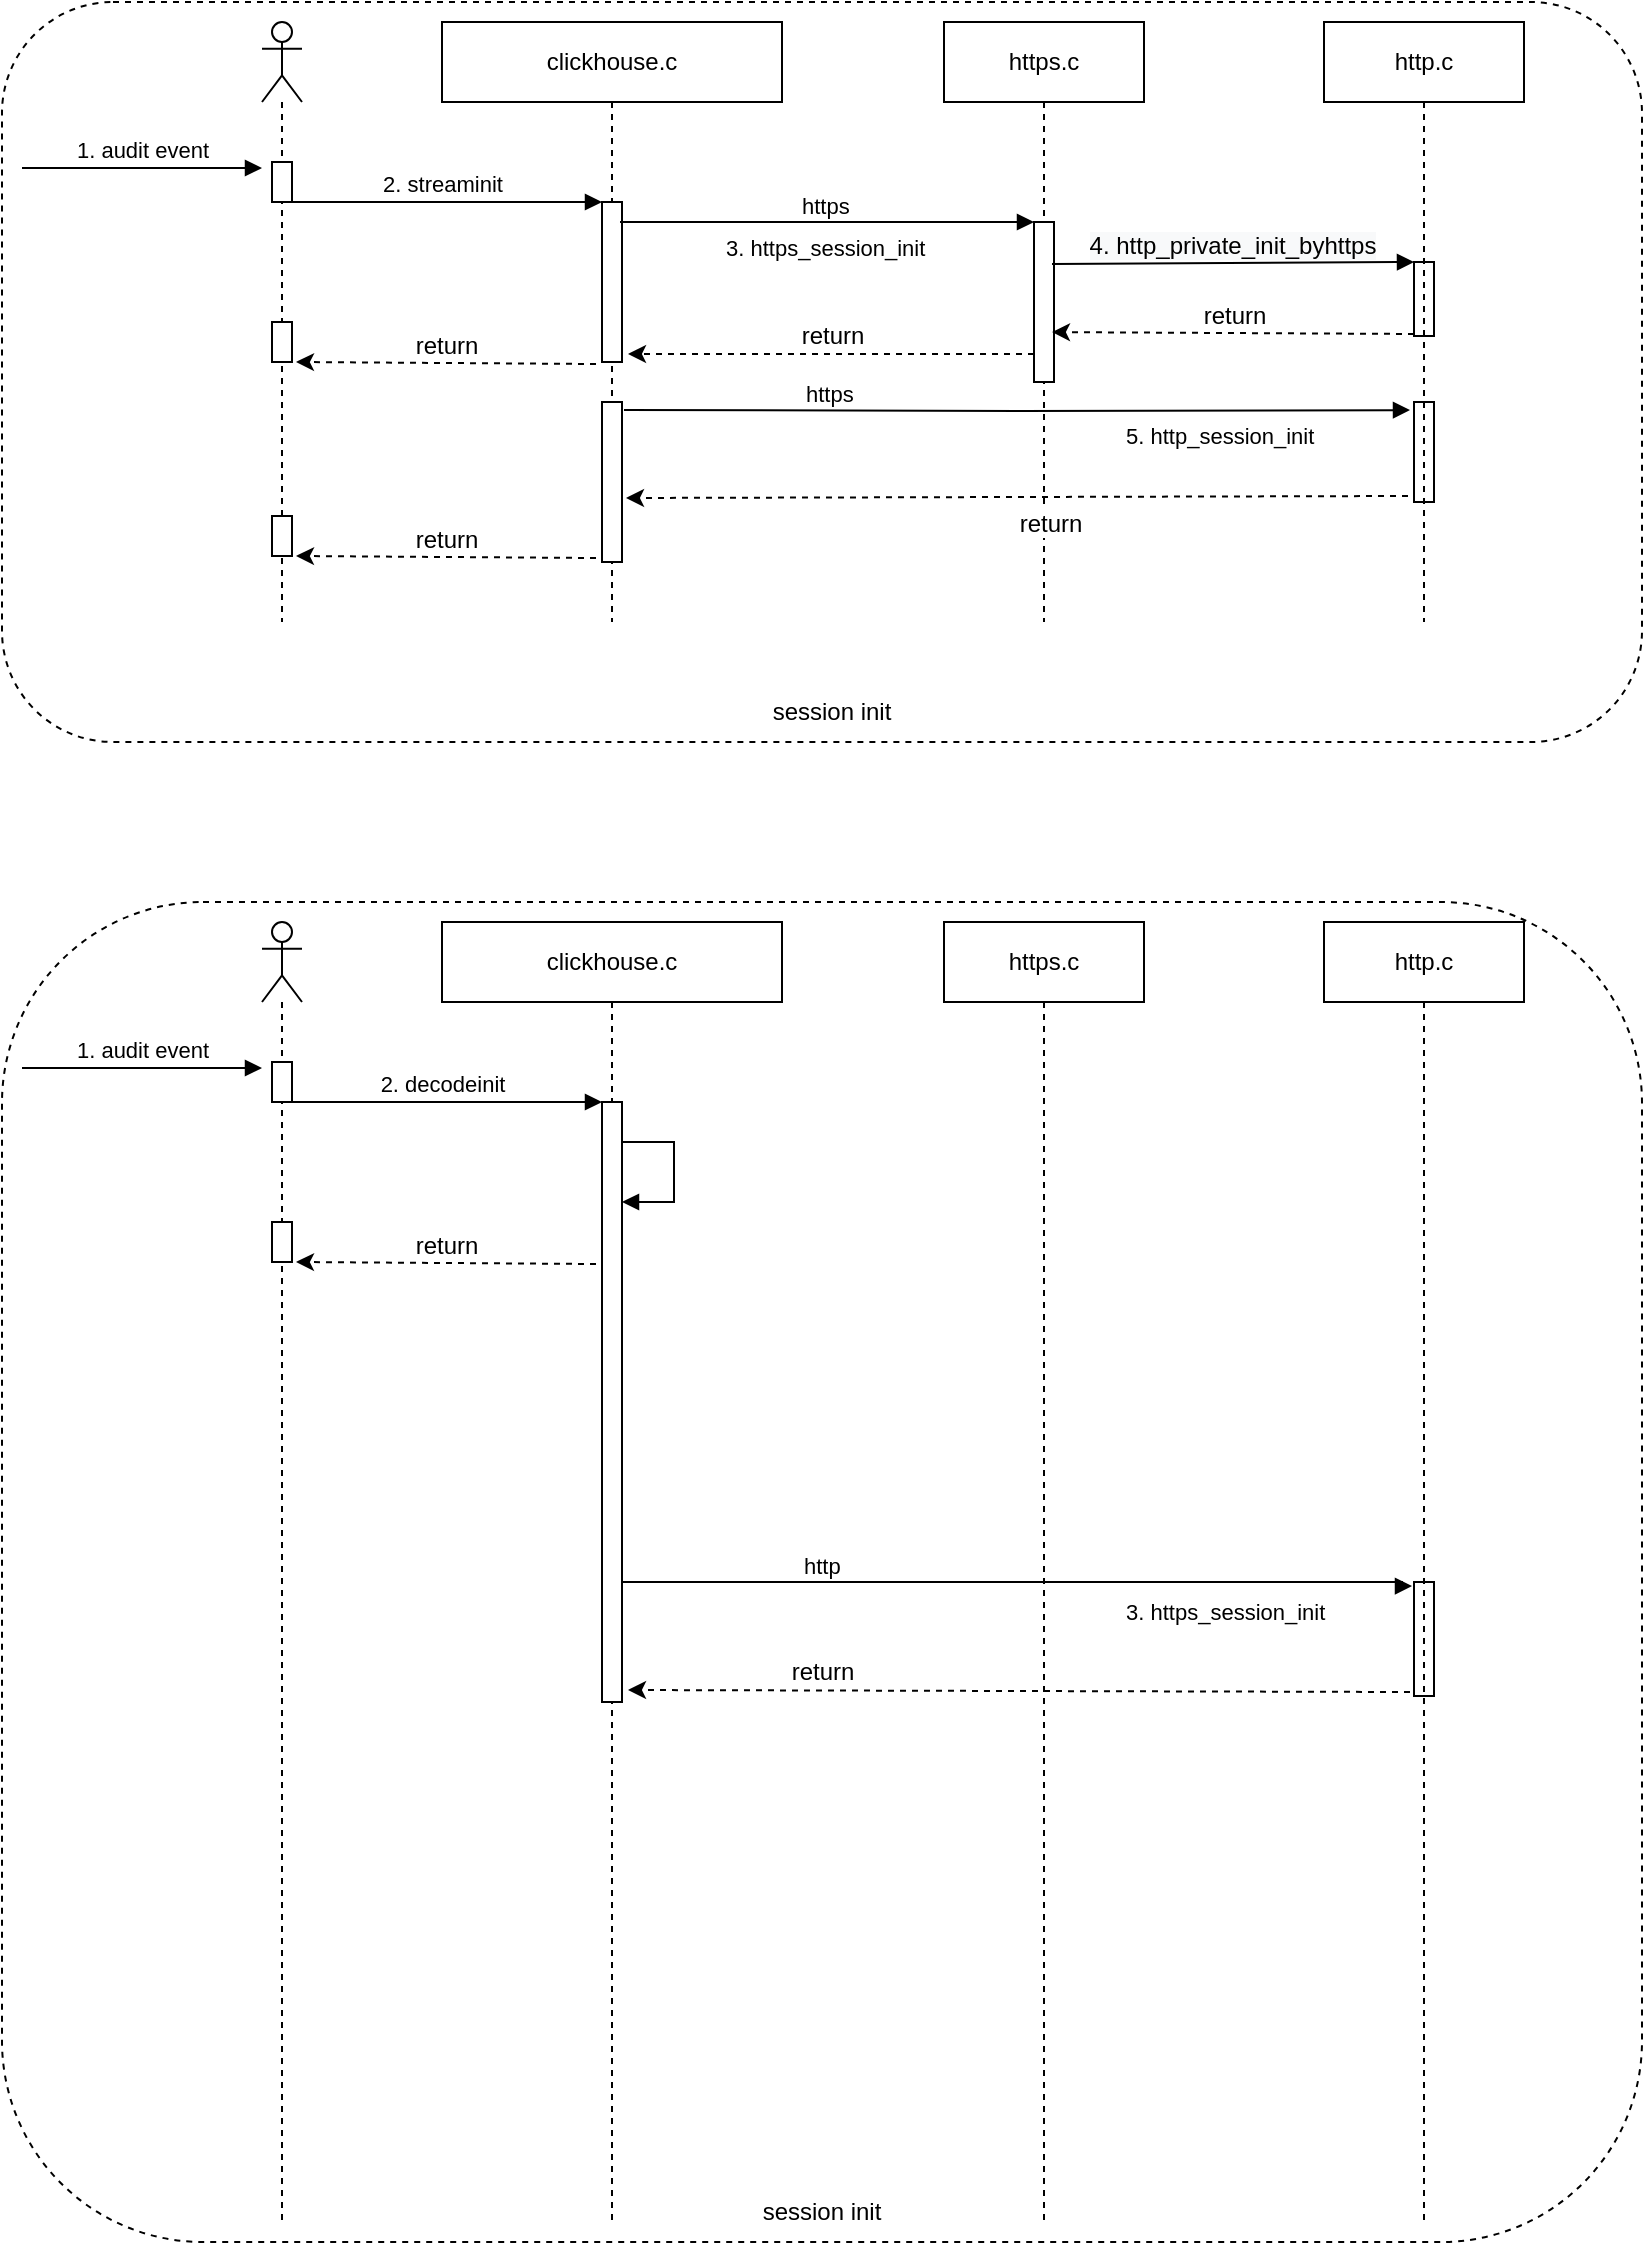 <mxfile version="17.1.3" type="github">
  <diagram id="9ZpSaxzcpz4ULXaL1X-T" name="第 1 页">
    <mxGraphModel dx="946" dy="614" grid="1" gridSize="10" guides="1" tooltips="1" connect="1" arrows="1" fold="1" page="1" pageScale="1" pageWidth="827" pageHeight="1169" background="none" math="0" shadow="0">
      <root>
        <mxCell id="0" />
        <mxCell id="1" parent="0" />
        <mxCell id="WtGAIHKAsRFHcsW806fG-47" value="" style="rounded=1;whiteSpace=wrap;html=1;fontFamily=Helvetica;fontSize=12;fillColor=none;dashed=1;" vertex="1" parent="1">
          <mxGeometry x="80" y="40" width="820" height="370" as="geometry" />
        </mxCell>
        <mxCell id="WtGAIHKAsRFHcsW806fG-3" value="" style="shape=umlLifeline;participant=umlActor;perimeter=lifelinePerimeter;whiteSpace=wrap;html=1;container=1;collapsible=0;recursiveResize=0;verticalAlign=top;spacingTop=36;outlineConnect=0;" vertex="1" parent="1">
          <mxGeometry x="210" y="50" width="20" height="300" as="geometry" />
        </mxCell>
        <mxCell id="WtGAIHKAsRFHcsW806fG-6" value="" style="html=1;points=[];perimeter=orthogonalPerimeter;" vertex="1" parent="WtGAIHKAsRFHcsW806fG-3">
          <mxGeometry x="5" y="70" width="10" height="20" as="geometry" />
        </mxCell>
        <mxCell id="WtGAIHKAsRFHcsW806fG-38" value="" style="html=1;points=[];perimeter=orthogonalPerimeter;" vertex="1" parent="WtGAIHKAsRFHcsW806fG-3">
          <mxGeometry x="5" y="150" width="10" height="20" as="geometry" />
        </mxCell>
        <mxCell id="WtGAIHKAsRFHcsW806fG-1" value="clickhouse.c" style="shape=umlLifeline;perimeter=lifelinePerimeter;whiteSpace=wrap;html=1;container=1;collapsible=0;recursiveResize=0;outlineConnect=0;" vertex="1" parent="1">
          <mxGeometry x="300" y="50" width="170" height="300" as="geometry" />
        </mxCell>
        <mxCell id="WtGAIHKAsRFHcsW806fG-10" value="" style="html=1;points=[];perimeter=orthogonalPerimeter;" vertex="1" parent="WtGAIHKAsRFHcsW806fG-1">
          <mxGeometry x="80" y="90" width="10" height="80" as="geometry" />
        </mxCell>
        <mxCell id="WtGAIHKAsRFHcsW806fG-39" value="return" style="html=1;verticalAlign=bottom;endArrow=classic;dashed=1;endSize=6;exitX=0;exitY=0.95;rounded=0;fontFamily=Helvetica;fontSize=12;fontColor=default;strokeWidth=1;endFill=1;" edge="1" parent="WtGAIHKAsRFHcsW806fG-1">
          <mxGeometry relative="1" as="geometry">
            <mxPoint x="-73" y="170" as="targetPoint" />
            <mxPoint x="77" y="171" as="sourcePoint" />
          </mxGeometry>
        </mxCell>
        <mxCell id="WtGAIHKAsRFHcsW806fG-40" value="" style="html=1;points=[];perimeter=orthogonalPerimeter;" vertex="1" parent="WtGAIHKAsRFHcsW806fG-1">
          <mxGeometry x="80" y="190" width="10" height="80" as="geometry" />
        </mxCell>
        <mxCell id="WtGAIHKAsRFHcsW806fG-45" value="" style="html=1;points=[];perimeter=orthogonalPerimeter;" vertex="1" parent="WtGAIHKAsRFHcsW806fG-1">
          <mxGeometry x="-85" y="247" width="10" height="20" as="geometry" />
        </mxCell>
        <mxCell id="WtGAIHKAsRFHcsW806fG-46" value="return" style="html=1;verticalAlign=bottom;endArrow=classic;dashed=1;endSize=6;exitX=0;exitY=0.95;rounded=0;fontFamily=Helvetica;fontSize=12;fontColor=default;strokeWidth=1;endFill=1;" edge="1" parent="WtGAIHKAsRFHcsW806fG-1">
          <mxGeometry relative="1" as="geometry">
            <mxPoint x="-73" y="267" as="targetPoint" />
            <mxPoint x="77" y="268" as="sourcePoint" />
          </mxGeometry>
        </mxCell>
        <mxCell id="WtGAIHKAsRFHcsW806fG-4" value="https.c" style="shape=umlLifeline;perimeter=lifelinePerimeter;whiteSpace=wrap;html=1;container=1;collapsible=0;recursiveResize=0;outlineConnect=0;" vertex="1" parent="1">
          <mxGeometry x="551" y="50" width="100" height="300" as="geometry" />
        </mxCell>
        <mxCell id="WtGAIHKAsRFHcsW806fG-16" value="" style="html=1;points=[];perimeter=orthogonalPerimeter;" vertex="1" parent="WtGAIHKAsRFHcsW806fG-4">
          <mxGeometry x="45" y="100" width="10" height="80" as="geometry" />
        </mxCell>
        <mxCell id="WtGAIHKAsRFHcsW806fG-27" value="&lt;span style=&quot;text-align: center&quot;&gt;3. https_session_init&lt;/span&gt;" style="endArrow=block;endFill=1;html=1;edgeStyle=orthogonalEdgeStyle;align=left;verticalAlign=top;rounded=0;exitX=0.9;exitY=0.125;exitDx=0;exitDy=0;exitPerimeter=0;" edge="1" parent="WtGAIHKAsRFHcsW806fG-4" source="WtGAIHKAsRFHcsW806fG-10">
          <mxGeometry x="-0.507" relative="1" as="geometry">
            <mxPoint x="-100" y="100" as="sourcePoint" />
            <mxPoint x="45" y="100" as="targetPoint" />
            <mxPoint as="offset" />
          </mxGeometry>
        </mxCell>
        <mxCell id="WtGAIHKAsRFHcsW806fG-28" value="https" style="edgeLabel;resizable=0;html=1;align=left;verticalAlign=bottom;" connectable="0" vertex="1" parent="WtGAIHKAsRFHcsW806fG-27">
          <mxGeometry x="-1" relative="1" as="geometry">
            <mxPoint x="89" as="offset" />
          </mxGeometry>
        </mxCell>
        <mxCell id="WtGAIHKAsRFHcsW806fG-36" value="return" style="html=1;verticalAlign=bottom;endArrow=classic;dashed=1;endSize=6;exitX=0;exitY=0.95;rounded=0;fontFamily=Helvetica;fontSize=12;fontColor=default;strokeWidth=1;entryX=1.3;entryY=0.95;entryDx=0;entryDy=0;entryPerimeter=0;endFill=1;" edge="1" parent="WtGAIHKAsRFHcsW806fG-4" target="WtGAIHKAsRFHcsW806fG-10">
          <mxGeometry relative="1" as="geometry">
            <mxPoint x="-100" y="165" as="targetPoint" />
            <mxPoint x="45" y="166" as="sourcePoint" />
          </mxGeometry>
        </mxCell>
        <mxCell id="WtGAIHKAsRFHcsW806fG-5" value="http.c" style="shape=umlLifeline;perimeter=lifelinePerimeter;whiteSpace=wrap;html=1;container=1;collapsible=0;recursiveResize=0;outlineConnect=0;" vertex="1" parent="1">
          <mxGeometry x="741" y="50" width="100" height="300" as="geometry" />
        </mxCell>
        <mxCell id="WtGAIHKAsRFHcsW806fG-32" value="" style="html=1;points=[];perimeter=orthogonalPerimeter;fontFamily=Helvetica;fontSize=12;fontColor=default;fillColor=none;gradientColor=none;" vertex="1" parent="WtGAIHKAsRFHcsW806fG-5">
          <mxGeometry x="45" y="120" width="10" height="37" as="geometry" />
        </mxCell>
        <mxCell id="WtGAIHKAsRFHcsW806fG-43" value="" style="html=1;points=[];perimeter=orthogonalPerimeter;fontFamily=Helvetica;fontSize=12;fontColor=default;fillColor=none;gradientColor=none;" vertex="1" parent="WtGAIHKAsRFHcsW806fG-5">
          <mxGeometry x="45" y="190" width="10" height="50" as="geometry" />
        </mxCell>
        <mxCell id="WtGAIHKAsRFHcsW806fG-8" value="1. audit event" style="html=1;verticalAlign=bottom;endArrow=block;rounded=0;" edge="1" parent="1">
          <mxGeometry width="80" relative="1" as="geometry">
            <mxPoint x="90" y="123" as="sourcePoint" />
            <mxPoint x="210" y="123" as="targetPoint" />
          </mxGeometry>
        </mxCell>
        <mxCell id="WtGAIHKAsRFHcsW806fG-11" value="2. streaminit" style="html=1;verticalAlign=bottom;endArrow=block;entryX=0;entryY=0;rounded=0;" edge="1" target="WtGAIHKAsRFHcsW806fG-10" parent="1">
          <mxGeometry relative="1" as="geometry">
            <mxPoint x="220" y="140" as="sourcePoint" />
          </mxGeometry>
        </mxCell>
        <mxCell id="WtGAIHKAsRFHcsW806fG-33" value="&lt;span style=&quot;text-align: left ; background-color: rgb(248 , 249 , 250)&quot;&gt;4. http_private_init_byhttps&lt;/span&gt;" style="html=1;verticalAlign=bottom;endArrow=block;entryX=0;entryY=0;rounded=0;fontFamily=Helvetica;fontSize=12;fontColor=default;endSize=6;strokeWidth=1;exitX=0.9;exitY=0.263;exitDx=0;exitDy=0;exitPerimeter=0;" edge="1" target="WtGAIHKAsRFHcsW806fG-32" parent="1" source="WtGAIHKAsRFHcsW806fG-16">
          <mxGeometry relative="1" as="geometry">
            <mxPoint x="611" y="170" as="sourcePoint" />
          </mxGeometry>
        </mxCell>
        <mxCell id="WtGAIHKAsRFHcsW806fG-34" value="return" style="html=1;verticalAlign=bottom;endArrow=classic;dashed=1;endSize=6;exitX=0;exitY=0.95;rounded=0;fontFamily=Helvetica;fontSize=12;fontColor=default;strokeWidth=1;entryX=0.9;entryY=0.688;entryDx=0;entryDy=0;entryPerimeter=0;endFill=1;" edge="1" parent="1" target="WtGAIHKAsRFHcsW806fG-16">
          <mxGeometry relative="1" as="geometry">
            <mxPoint x="611" y="206" as="targetPoint" />
            <mxPoint x="786" y="206" as="sourcePoint" />
          </mxGeometry>
        </mxCell>
        <mxCell id="WtGAIHKAsRFHcsW806fG-41" value="&lt;span style=&quot;text-align: center&quot;&gt;5. http_session_init&lt;/span&gt;" style="endArrow=block;endFill=1;html=1;edgeStyle=orthogonalEdgeStyle;align=left;verticalAlign=top;rounded=0;entryX=-0.2;entryY=0.081;entryDx=0;entryDy=0;entryPerimeter=0;" edge="1" parent="1" target="WtGAIHKAsRFHcsW806fG-43">
          <mxGeometry x="0.267" relative="1" as="geometry">
            <mxPoint x="391" y="244" as="sourcePoint" />
            <mxPoint x="598" y="243" as="targetPoint" />
            <mxPoint as="offset" />
          </mxGeometry>
        </mxCell>
        <mxCell id="WtGAIHKAsRFHcsW806fG-42" value="https" style="edgeLabel;resizable=0;html=1;align=left;verticalAlign=bottom;" connectable="0" vertex="1" parent="WtGAIHKAsRFHcsW806fG-41">
          <mxGeometry x="-1" relative="1" as="geometry">
            <mxPoint x="89" as="offset" />
          </mxGeometry>
        </mxCell>
        <mxCell id="WtGAIHKAsRFHcsW806fG-44" value="return" style="html=1;verticalAlign=bottom;endArrow=classic;dashed=1;endSize=6;exitX=0;exitY=0.95;rounded=0;fontFamily=Helvetica;fontSize=12;fontColor=default;strokeWidth=1;entryX=1.2;entryY=0.6;entryDx=0;entryDy=0;entryPerimeter=0;endFill=1;" edge="1" parent="1" target="WtGAIHKAsRFHcsW806fG-40">
          <mxGeometry x="-0.084" y="23" relative="1" as="geometry">
            <mxPoint x="602" y="286.04" as="targetPoint" />
            <mxPoint x="783" y="287" as="sourcePoint" />
            <mxPoint as="offset" />
          </mxGeometry>
        </mxCell>
        <mxCell id="WtGAIHKAsRFHcsW806fG-48" value="session init" style="text;html=1;strokeColor=none;fillColor=none;align=center;verticalAlign=middle;whiteSpace=wrap;rounded=0;fontFamily=Helvetica;fontSize=12;fontColor=default;" vertex="1" parent="1">
          <mxGeometry x="460" y="380" width="70" height="30" as="geometry" />
        </mxCell>
        <mxCell id="WtGAIHKAsRFHcsW806fG-49" value="" style="rounded=1;whiteSpace=wrap;html=1;fontFamily=Helvetica;fontSize=12;fillColor=none;dashed=1;" vertex="1" parent="1">
          <mxGeometry x="80" y="490" width="820" height="670" as="geometry" />
        </mxCell>
        <mxCell id="WtGAIHKAsRFHcsW806fG-50" value="" style="shape=umlLifeline;participant=umlActor;perimeter=lifelinePerimeter;whiteSpace=wrap;html=1;container=1;collapsible=0;recursiveResize=0;verticalAlign=top;spacingTop=36;outlineConnect=0;" vertex="1" parent="1">
          <mxGeometry x="210" y="500" width="20" height="650" as="geometry" />
        </mxCell>
        <mxCell id="WtGAIHKAsRFHcsW806fG-51" value="" style="html=1;points=[];perimeter=orthogonalPerimeter;" vertex="1" parent="WtGAIHKAsRFHcsW806fG-50">
          <mxGeometry x="5" y="70" width="10" height="20" as="geometry" />
        </mxCell>
        <mxCell id="WtGAIHKAsRFHcsW806fG-52" value="" style="html=1;points=[];perimeter=orthogonalPerimeter;" vertex="1" parent="WtGAIHKAsRFHcsW806fG-50">
          <mxGeometry x="5" y="150" width="10" height="20" as="geometry" />
        </mxCell>
        <mxCell id="WtGAIHKAsRFHcsW806fG-53" value="clickhouse.c" style="shape=umlLifeline;perimeter=lifelinePerimeter;whiteSpace=wrap;html=1;container=1;collapsible=0;recursiveResize=0;outlineConnect=0;" vertex="1" parent="1">
          <mxGeometry x="300" y="500" width="170" height="650" as="geometry" />
        </mxCell>
        <mxCell id="WtGAIHKAsRFHcsW806fG-54" value="" style="html=1;points=[];perimeter=orthogonalPerimeter;" vertex="1" parent="WtGAIHKAsRFHcsW806fG-53">
          <mxGeometry x="80" y="90" width="10" height="300" as="geometry" />
        </mxCell>
        <mxCell id="WtGAIHKAsRFHcsW806fG-55" value="return" style="html=1;verticalAlign=bottom;endArrow=classic;dashed=1;endSize=6;exitX=0;exitY=0.95;rounded=0;fontFamily=Helvetica;fontSize=12;fontColor=default;strokeWidth=1;endFill=1;" edge="1" parent="WtGAIHKAsRFHcsW806fG-53">
          <mxGeometry relative="1" as="geometry">
            <mxPoint x="-73" y="170" as="targetPoint" />
            <mxPoint x="77" y="171" as="sourcePoint" />
          </mxGeometry>
        </mxCell>
        <mxCell id="WtGAIHKAsRFHcsW806fG-75" value="" style="endArrow=block;endFill=1;endSize=6;html=1;rounded=0;align=left;verticalAlign=top;exitX=0.9;exitY=0.25;exitDx=0;exitDy=0;exitPerimeter=0;strokeWidth=1;" edge="1" parent="WtGAIHKAsRFHcsW806fG-53">
          <mxGeometry width="160" relative="1" as="geometry">
            <mxPoint x="90" y="110" as="sourcePoint" />
            <mxPoint x="90" y="140" as="targetPoint" />
            <Array as="points">
              <mxPoint x="116" y="110" />
              <mxPoint x="116" y="130" />
              <mxPoint x="116" y="140" />
            </Array>
          </mxGeometry>
        </mxCell>
        <mxCell id="WtGAIHKAsRFHcsW806fG-59" value="https.c" style="shape=umlLifeline;perimeter=lifelinePerimeter;whiteSpace=wrap;html=1;container=1;collapsible=0;recursiveResize=0;outlineConnect=0;" vertex="1" parent="1">
          <mxGeometry x="551" y="500" width="100" height="650" as="geometry" />
        </mxCell>
        <mxCell id="WtGAIHKAsRFHcsW806fG-63" value="return" style="html=1;verticalAlign=bottom;endArrow=classic;dashed=1;endSize=6;exitX=-0.2;exitY=0.965;rounded=0;fontFamily=Helvetica;fontSize=12;fontColor=default;strokeWidth=1;entryX=1.3;entryY=0.95;entryDx=0;entryDy=0;entryPerimeter=0;endFill=1;exitDx=0;exitDy=0;exitPerimeter=0;" edge="1" parent="WtGAIHKAsRFHcsW806fG-59" source="WtGAIHKAsRFHcsW806fG-65">
          <mxGeometry x="0.504" relative="1" as="geometry">
            <mxPoint x="-158" y="384" as="targetPoint" />
            <mxPoint x="45" y="384" as="sourcePoint" />
            <mxPoint as="offset" />
          </mxGeometry>
        </mxCell>
        <mxCell id="WtGAIHKAsRFHcsW806fG-64" value="http.c" style="shape=umlLifeline;perimeter=lifelinePerimeter;whiteSpace=wrap;html=1;container=1;collapsible=0;recursiveResize=0;outlineConnect=0;" vertex="1" parent="1">
          <mxGeometry x="741" y="500" width="100" height="650" as="geometry" />
        </mxCell>
        <mxCell id="WtGAIHKAsRFHcsW806fG-65" value="" style="html=1;points=[];perimeter=orthogonalPerimeter;fontFamily=Helvetica;fontSize=12;fontColor=default;fillColor=none;gradientColor=none;" vertex="1" parent="WtGAIHKAsRFHcsW806fG-64">
          <mxGeometry x="45" y="330" width="10" height="57" as="geometry" />
        </mxCell>
        <mxCell id="WtGAIHKAsRFHcsW806fG-67" value="1. audit event" style="html=1;verticalAlign=bottom;endArrow=block;rounded=0;" edge="1" parent="1">
          <mxGeometry width="80" relative="1" as="geometry">
            <mxPoint x="90" y="573" as="sourcePoint" />
            <mxPoint x="210" y="573" as="targetPoint" />
          </mxGeometry>
        </mxCell>
        <mxCell id="WtGAIHKAsRFHcsW806fG-68" value="2. decodeinit" style="html=1;verticalAlign=bottom;endArrow=block;entryX=0;entryY=0;rounded=0;" edge="1" parent="1" target="WtGAIHKAsRFHcsW806fG-54">
          <mxGeometry relative="1" as="geometry">
            <mxPoint x="220" y="590" as="sourcePoint" />
          </mxGeometry>
        </mxCell>
        <mxCell id="WtGAIHKAsRFHcsW806fG-74" value="session init" style="text;html=1;strokeColor=none;fillColor=none;align=center;verticalAlign=middle;whiteSpace=wrap;rounded=0;fontFamily=Helvetica;fontSize=12;fontColor=default;" vertex="1" parent="1">
          <mxGeometry x="455" y="1130" width="70" height="30" as="geometry" />
        </mxCell>
        <mxCell id="WtGAIHKAsRFHcsW806fG-61" value="&lt;span style=&quot;text-align: center&quot;&gt;3. https_session_init&lt;/span&gt;" style="endArrow=block;endFill=1;html=1;edgeStyle=orthogonalEdgeStyle;align=left;verticalAlign=top;rounded=0;entryX=-0.1;entryY=0.035;entryDx=0;entryDy=0;entryPerimeter=0;" edge="1" parent="1" target="WtGAIHKAsRFHcsW806fG-65">
          <mxGeometry x="0.261" y="-2" relative="1" as="geometry">
            <mxPoint x="390" y="832" as="sourcePoint" />
            <mxPoint x="596" y="830" as="targetPoint" />
            <mxPoint as="offset" />
            <Array as="points">
              <mxPoint x="780" y="830" />
              <mxPoint x="780" y="832" />
            </Array>
          </mxGeometry>
        </mxCell>
        <mxCell id="WtGAIHKAsRFHcsW806fG-62" value="http" style="edgeLabel;resizable=0;html=1;align=left;verticalAlign=bottom;" connectable="0" vertex="1" parent="WtGAIHKAsRFHcsW806fG-61">
          <mxGeometry x="-1" relative="1" as="geometry">
            <mxPoint x="89" y="-2" as="offset" />
          </mxGeometry>
        </mxCell>
      </root>
    </mxGraphModel>
  </diagram>
</mxfile>
